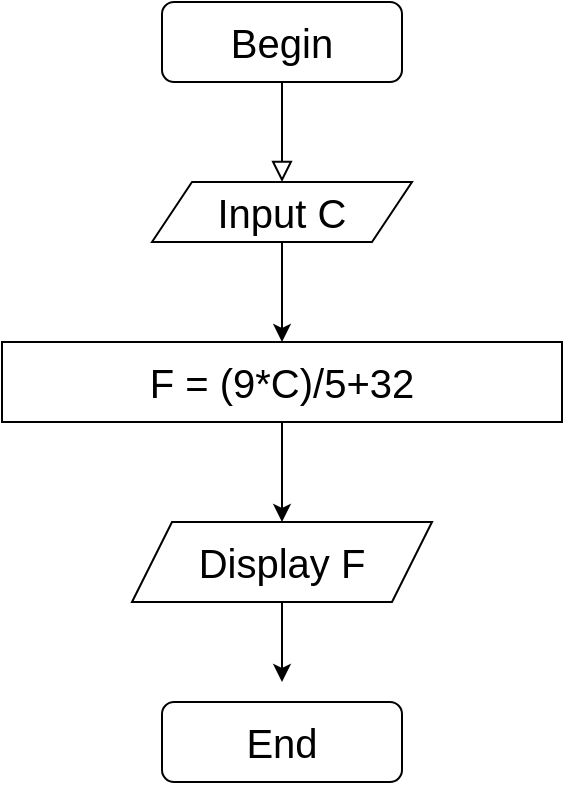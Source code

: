 <mxfile version="15.3.7" type="device"><diagram id="C5RBs43oDa-KdzZeNtuy" name="Page-1"><mxGraphModel dx="868" dy="440" grid="1" gridSize="20" guides="1" tooltips="1" connect="1" arrows="1" fold="1" page="1" pageScale="1" pageWidth="827" pageHeight="1169" math="0" shadow="0"><root><mxCell id="WIyWlLk6GJQsqaUBKTNV-0"/><mxCell id="WIyWlLk6GJQsqaUBKTNV-1" parent="WIyWlLk6GJQsqaUBKTNV-0"/><mxCell id="WIyWlLk6GJQsqaUBKTNV-3" value="Begin&lt;span style=&quot;white-space: pre; font-size: 20px;&quot;&gt;&lt;/span&gt;" style="rounded=1;whiteSpace=wrap;html=1;fontSize=20;glass=0;strokeWidth=1;shadow=0;" parent="WIyWlLk6GJQsqaUBKTNV-1" vertex="1"><mxGeometry x="160" y="80" width="120" height="40" as="geometry"/></mxCell><mxCell id="WIyWlLk6GJQsqaUBKTNV-11" value="End" style="rounded=1;whiteSpace=wrap;html=1;fontSize=20;glass=0;strokeWidth=1;shadow=0;" parent="WIyWlLk6GJQsqaUBKTNV-1" vertex="1"><mxGeometry x="160" y="430" width="120" height="40" as="geometry"/></mxCell><mxCell id="ohm0VpvohIOByIf4B_bc-3" style="edgeStyle=orthogonalEdgeStyle;rounded=0;orthogonalLoop=1;jettySize=auto;html=1;" edge="1" parent="WIyWlLk6GJQsqaUBKTNV-1" source="ohm0VpvohIOByIf4B_bc-1"><mxGeometry relative="1" as="geometry"><mxPoint x="220" y="250" as="targetPoint"/></mxGeometry></mxCell><mxCell id="ohm0VpvohIOByIf4B_bc-1" value="Input C" style="shape=parallelogram;perimeter=parallelogramPerimeter;whiteSpace=wrap;html=1;fixedSize=1;fontSize=20;" vertex="1" parent="WIyWlLk6GJQsqaUBKTNV-1"><mxGeometry x="155" y="170" width="130" height="30" as="geometry"/></mxCell><mxCell id="WIyWlLk6GJQsqaUBKTNV-2" value="" style="rounded=0;html=1;jettySize=auto;orthogonalLoop=1;fontSize=11;endArrow=block;endFill=0;endSize=8;strokeWidth=1;shadow=0;labelBackgroundColor=none;edgeStyle=orthogonalEdgeStyle;" parent="WIyWlLk6GJQsqaUBKTNV-1" source="WIyWlLk6GJQsqaUBKTNV-3" edge="1"><mxGeometry relative="1" as="geometry"><mxPoint x="220" y="170" as="targetPoint"/></mxGeometry></mxCell><mxCell id="ohm0VpvohIOByIf4B_bc-7" style="edgeStyle=orthogonalEdgeStyle;rounded=0;orthogonalLoop=1;jettySize=auto;html=1;" edge="1" parent="WIyWlLk6GJQsqaUBKTNV-1" source="ohm0VpvohIOByIf4B_bc-4"><mxGeometry relative="1" as="geometry"><mxPoint x="220" y="340" as="targetPoint"/></mxGeometry></mxCell><mxCell id="ohm0VpvohIOByIf4B_bc-4" value="F = (9*C)/5+32" style="rounded=0;whiteSpace=wrap;html=1;fontSize=20;" vertex="1" parent="WIyWlLk6GJQsqaUBKTNV-1"><mxGeometry x="80" y="250" width="280" height="40" as="geometry"/></mxCell><mxCell id="ohm0VpvohIOByIf4B_bc-8" style="edgeStyle=orthogonalEdgeStyle;rounded=0;orthogonalLoop=1;jettySize=auto;html=1;" edge="1" parent="WIyWlLk6GJQsqaUBKTNV-1" source="ohm0VpvohIOByIf4B_bc-5"><mxGeometry relative="1" as="geometry"><mxPoint x="220" y="420" as="targetPoint"/></mxGeometry></mxCell><mxCell id="ohm0VpvohIOByIf4B_bc-5" value="Display F" style="shape=parallelogram;perimeter=parallelogramPerimeter;whiteSpace=wrap;html=1;fixedSize=1;fontSize=20;" vertex="1" parent="WIyWlLk6GJQsqaUBKTNV-1"><mxGeometry x="145" y="340" width="150" height="40" as="geometry"/></mxCell></root></mxGraphModel></diagram></mxfile>